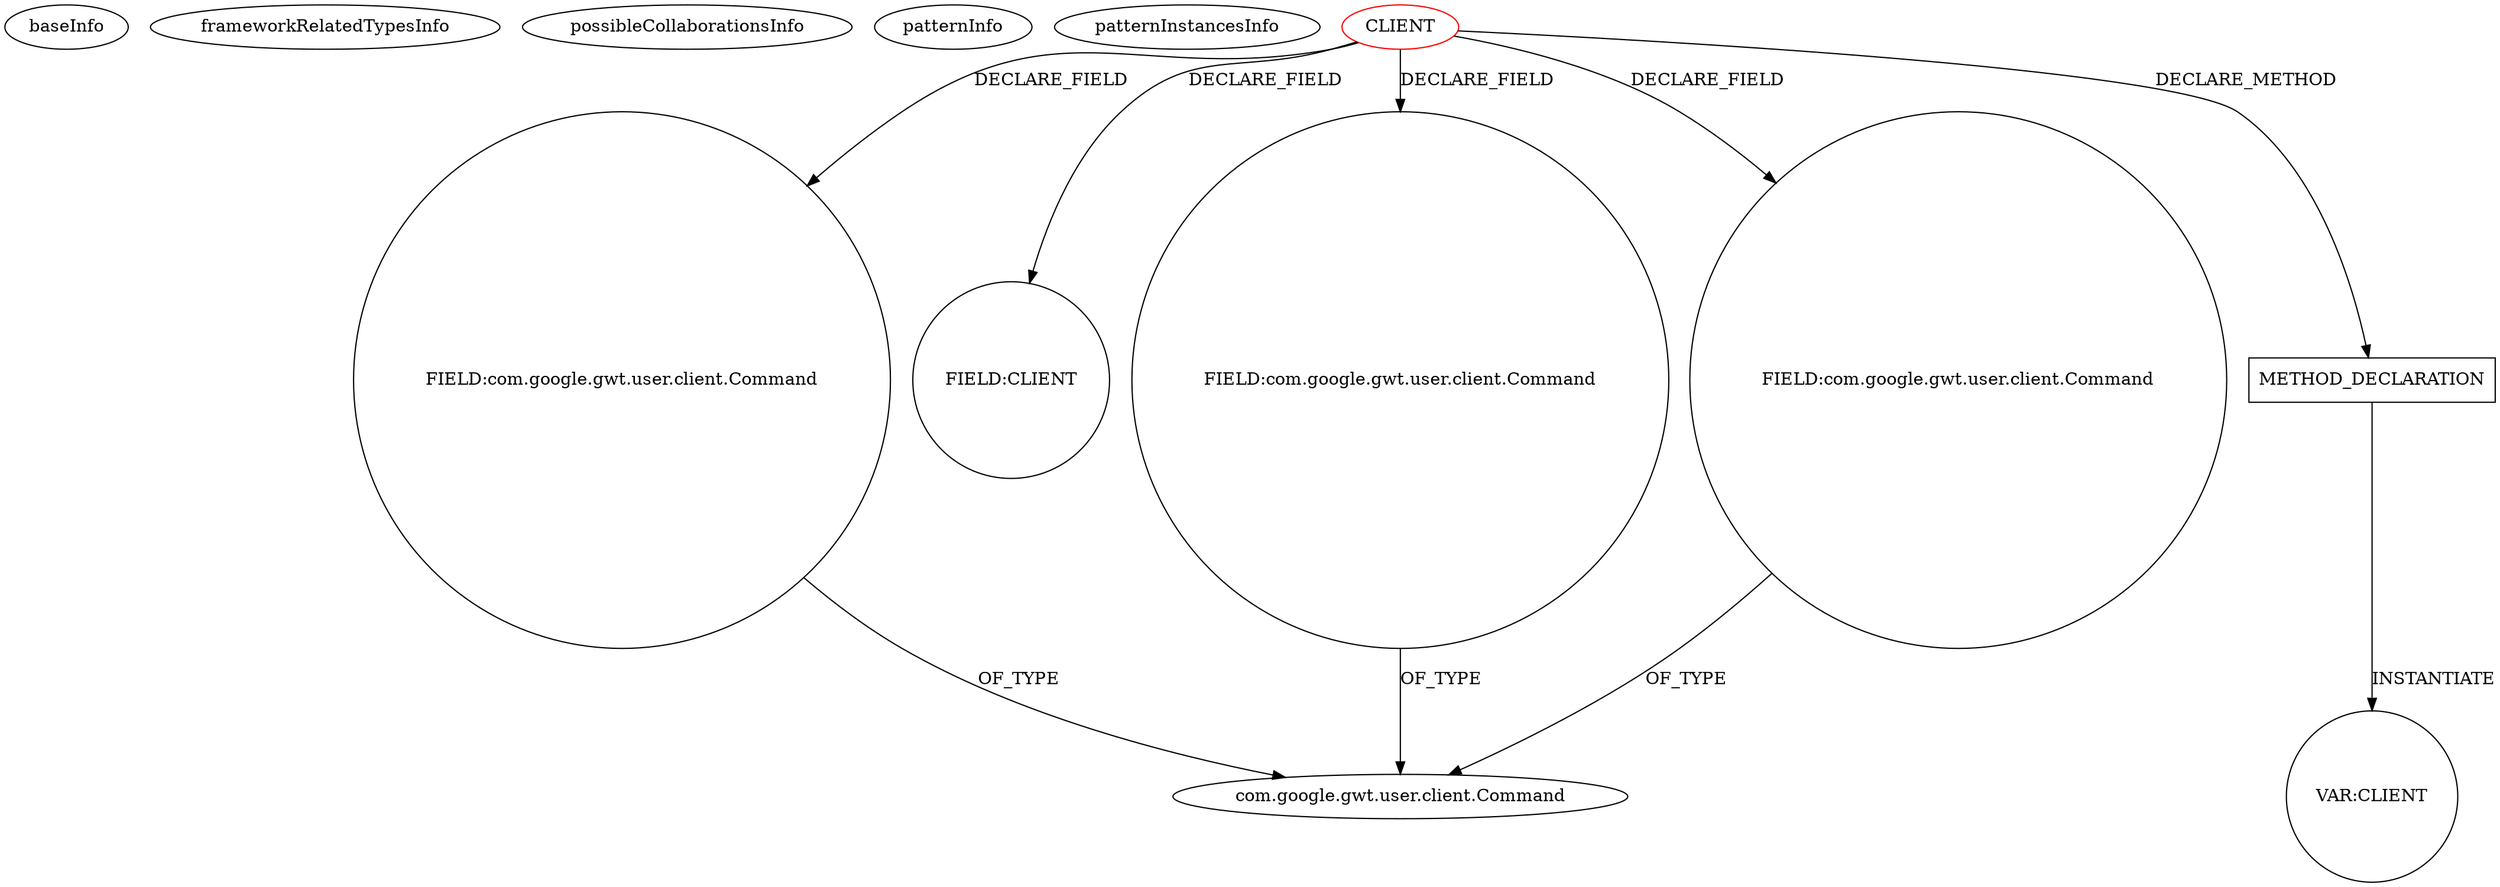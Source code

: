 digraph {
baseInfo[graphId=914,category="pattern",isAnonymous=false,possibleRelation=false]
frameworkRelatedTypesInfo[]
possibleCollaborationsInfo[]
patternInfo[frequency=2.0,patternRootClient=0]
patternInstancesInfo[0="felype87-gwt~/felype87-gwt/gwt-master/Minefield/src/com/felype/minefield/client/Minefield.java~Minefield~1311",1="kaladron-Webhack~/kaladron-Webhack/Webhack-master/src/net/webhack/game/client/WebhackGnomeLike.java~WebhackGnomeLike~3338"]
18[label="FIELD:com.google.gwt.user.client.Command",vertexType="FIELD_DECLARATION",isFrameworkType=false,shape=circle]
0[label="CLIENT",vertexType="ROOT_CLIENT_CLASS_DECLARATION",isFrameworkType=false,color=red]
20[label="FIELD:CLIENT",vertexType="FIELD_DECLARATION",isFrameworkType=false,shape=circle]
6[label="FIELD:com.google.gwt.user.client.Command",vertexType="FIELD_DECLARATION",isFrameworkType=false,shape=circle]
8[label="FIELD:com.google.gwt.user.client.Command",vertexType="FIELD_DECLARATION",isFrameworkType=false,shape=circle]
50[label="METHOD_DECLARATION",vertexType="CLIENT_METHOD_DECLARATION",isFrameworkType=false,shape=box]
62[label="VAR:CLIENT",vertexType="VARIABLE_EXPRESION",isFrameworkType=false,shape=circle]
7[label="com.google.gwt.user.client.Command",vertexType="FRAMEWORK_INTERFACE_TYPE",isFrameworkType=false]
18->7[label="OF_TYPE"]
0->50[label="DECLARE_METHOD"]
0->6[label="DECLARE_FIELD"]
0->20[label="DECLARE_FIELD"]
0->8[label="DECLARE_FIELD"]
6->7[label="OF_TYPE"]
8->7[label="OF_TYPE"]
0->18[label="DECLARE_FIELD"]
50->62[label="INSTANTIATE"]
}
